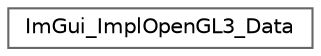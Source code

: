 digraph "Graphical Class Hierarchy"
{
 // LATEX_PDF_SIZE
  bgcolor="transparent";
  edge [fontname=Helvetica,fontsize=10,labelfontname=Helvetica,labelfontsize=10];
  node [fontname=Helvetica,fontsize=10,shape=box,height=0.2,width=0.4];
  rankdir="LR";
  Node0 [id="Node000000",label="ImGui_ImplOpenGL3_Data",height=0.2,width=0.4,color="grey40", fillcolor="white", style="filled",URL="$structImGui__ImplOpenGL3__Data.html",tooltip=" "];
}
